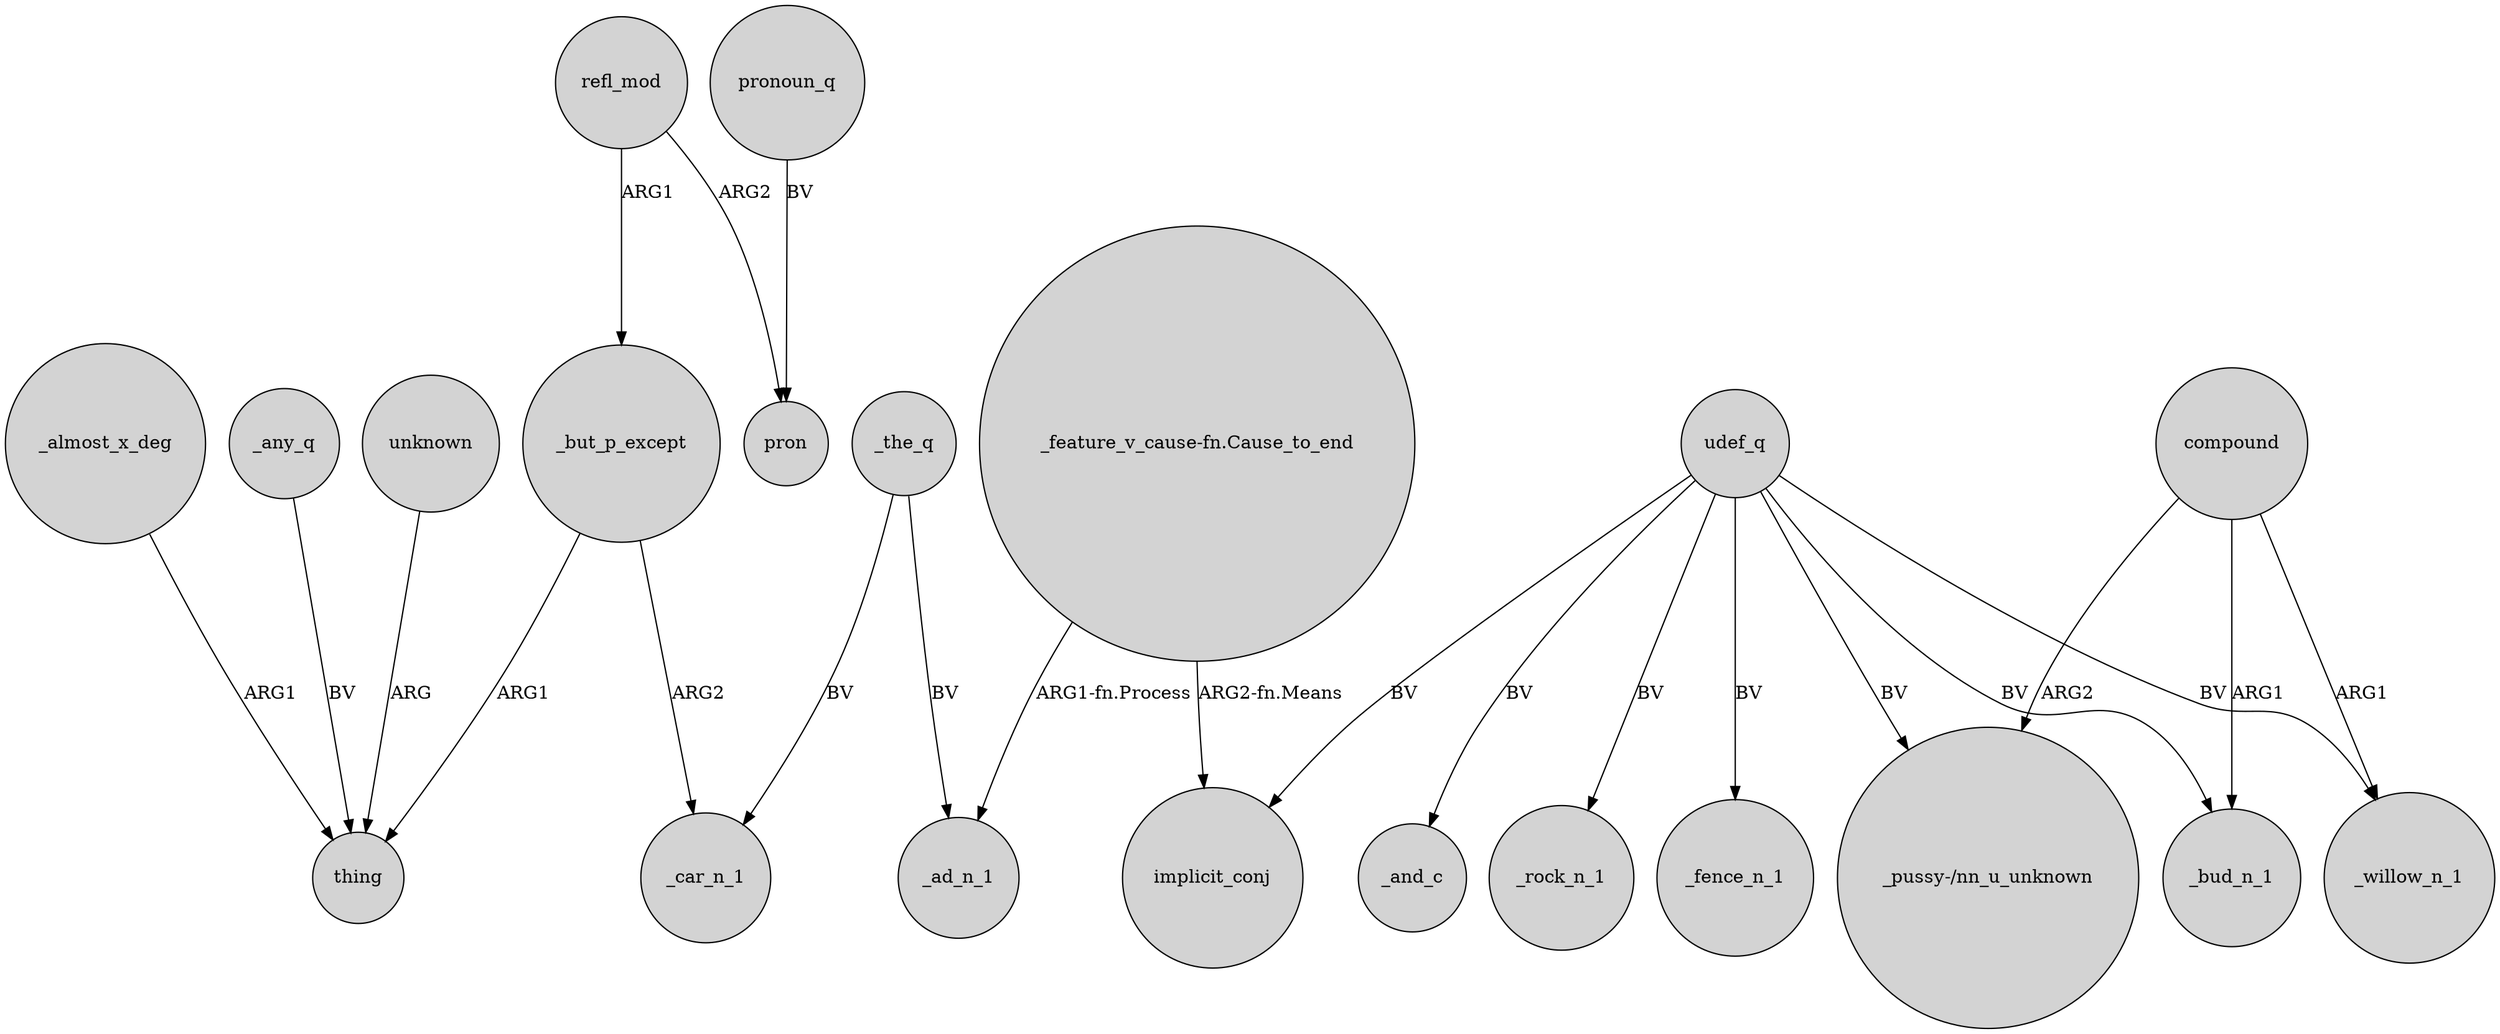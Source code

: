 digraph {
	node [shape=circle style=filled]
	_but_p_except -> thing [label=ARG1]
	compound -> _bud_n_1 [label=ARG1]
	udef_q -> _fence_n_1 [label=BV]
	_any_q -> thing [label=BV]
	unknown -> thing [label=ARG]
	refl_mod -> _but_p_except [label=ARG1]
	compound -> _willow_n_1 [label=ARG1]
	"_feature_v_cause-fn.Cause_to_end" -> _ad_n_1 [label="ARG1-fn.Process"]
	udef_q -> _and_c [label=BV]
	_but_p_except -> _car_n_1 [label=ARG2]
	pronoun_q -> pron [label=BV]
	udef_q -> _willow_n_1 [label=BV]
	_almost_x_deg -> thing [label=ARG1]
	udef_q -> _bud_n_1 [label=BV]
	_the_q -> _ad_n_1 [label=BV]
	"_feature_v_cause-fn.Cause_to_end" -> implicit_conj [label="ARG2-fn.Means"]
	udef_q -> _rock_n_1 [label=BV]
	udef_q -> "_pussy-/nn_u_unknown" [label=BV]
	_the_q -> _car_n_1 [label=BV]
	compound -> "_pussy-/nn_u_unknown" [label=ARG2]
	udef_q -> implicit_conj [label=BV]
	refl_mod -> pron [label=ARG2]
}
